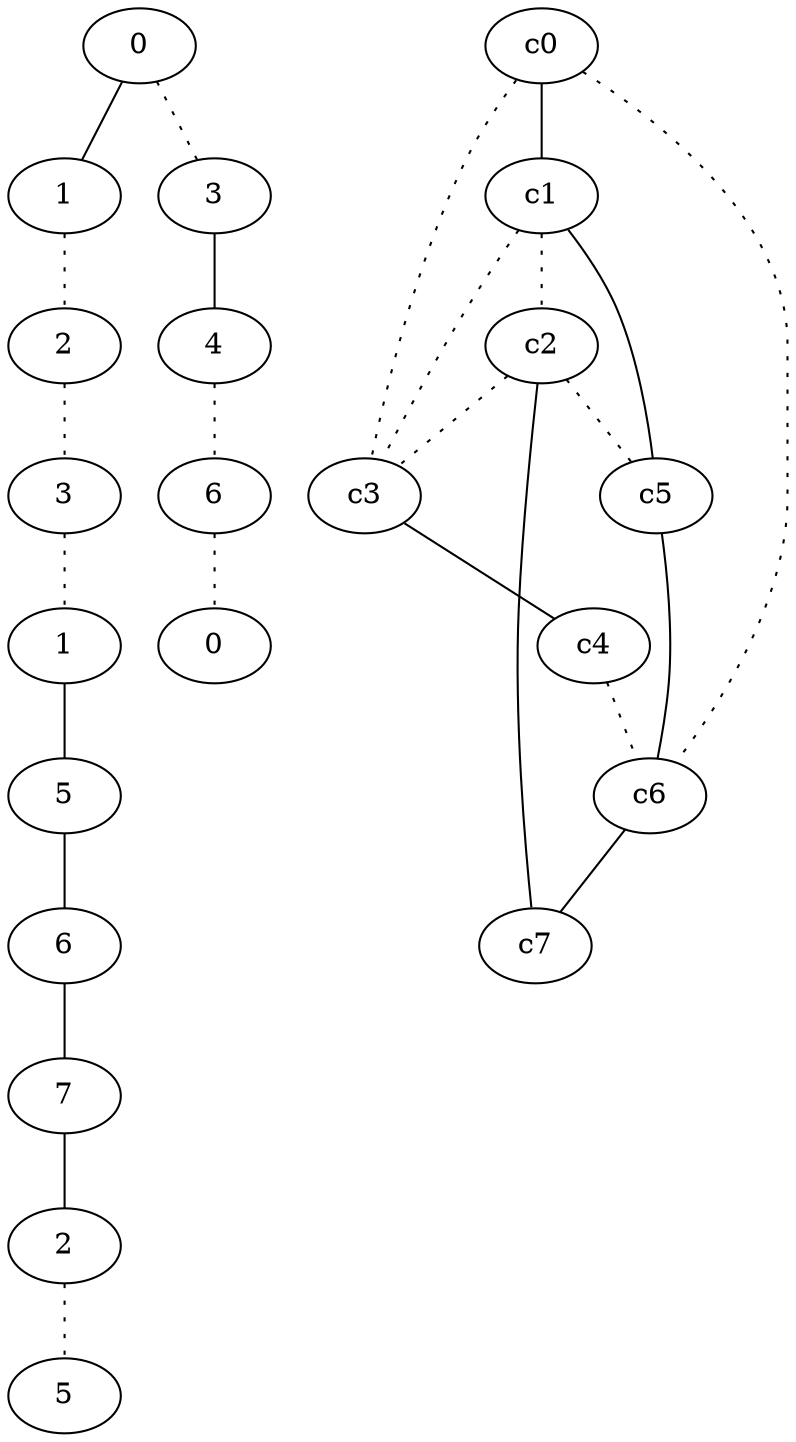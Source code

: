 graph {
a0[label=0];
a1[label=1];
a2[label=2];
a3[label=3];
a4[label=1];
a5[label=5];
a6[label=6];
a7[label=7];
a8[label=2];
a9[label=5];
a10[label=3];
a11[label=4];
a12[label=6];
a13[label=0];
a0 -- a1;
a0 -- a10 [style=dotted];
a1 -- a2 [style=dotted];
a2 -- a3 [style=dotted];
a3 -- a4 [style=dotted];
a4 -- a5;
a5 -- a6;
a6 -- a7;
a7 -- a8;
a8 -- a9 [style=dotted];
a10 -- a11;
a11 -- a12 [style=dotted];
a12 -- a13 [style=dotted];
c0 -- c1;
c0 -- c3 [style=dotted];
c0 -- c6 [style=dotted];
c1 -- c2 [style=dotted];
c1 -- c3 [style=dotted];
c1 -- c5;
c2 -- c3 [style=dotted];
c2 -- c5 [style=dotted];
c2 -- c7;
c3 -- c4;
c4 -- c6 [style=dotted];
c5 -- c6;
c6 -- c7;
}
